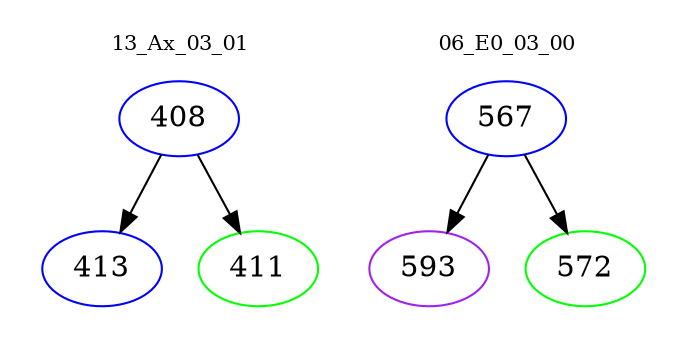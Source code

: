 digraph{
subgraph cluster_0 {
color = white
label = "13_Ax_03_01";
fontsize=10;
T0_408 [label="408", color="blue"]
T0_408 -> T0_413 [color="black"]
T0_413 [label="413", color="blue"]
T0_408 -> T0_411 [color="black"]
T0_411 [label="411", color="green"]
}
subgraph cluster_1 {
color = white
label = "06_E0_03_00";
fontsize=10;
T1_567 [label="567", color="blue"]
T1_567 -> T1_593 [color="black"]
T1_593 [label="593", color="purple"]
T1_567 -> T1_572 [color="black"]
T1_572 [label="572", color="green"]
}
}
